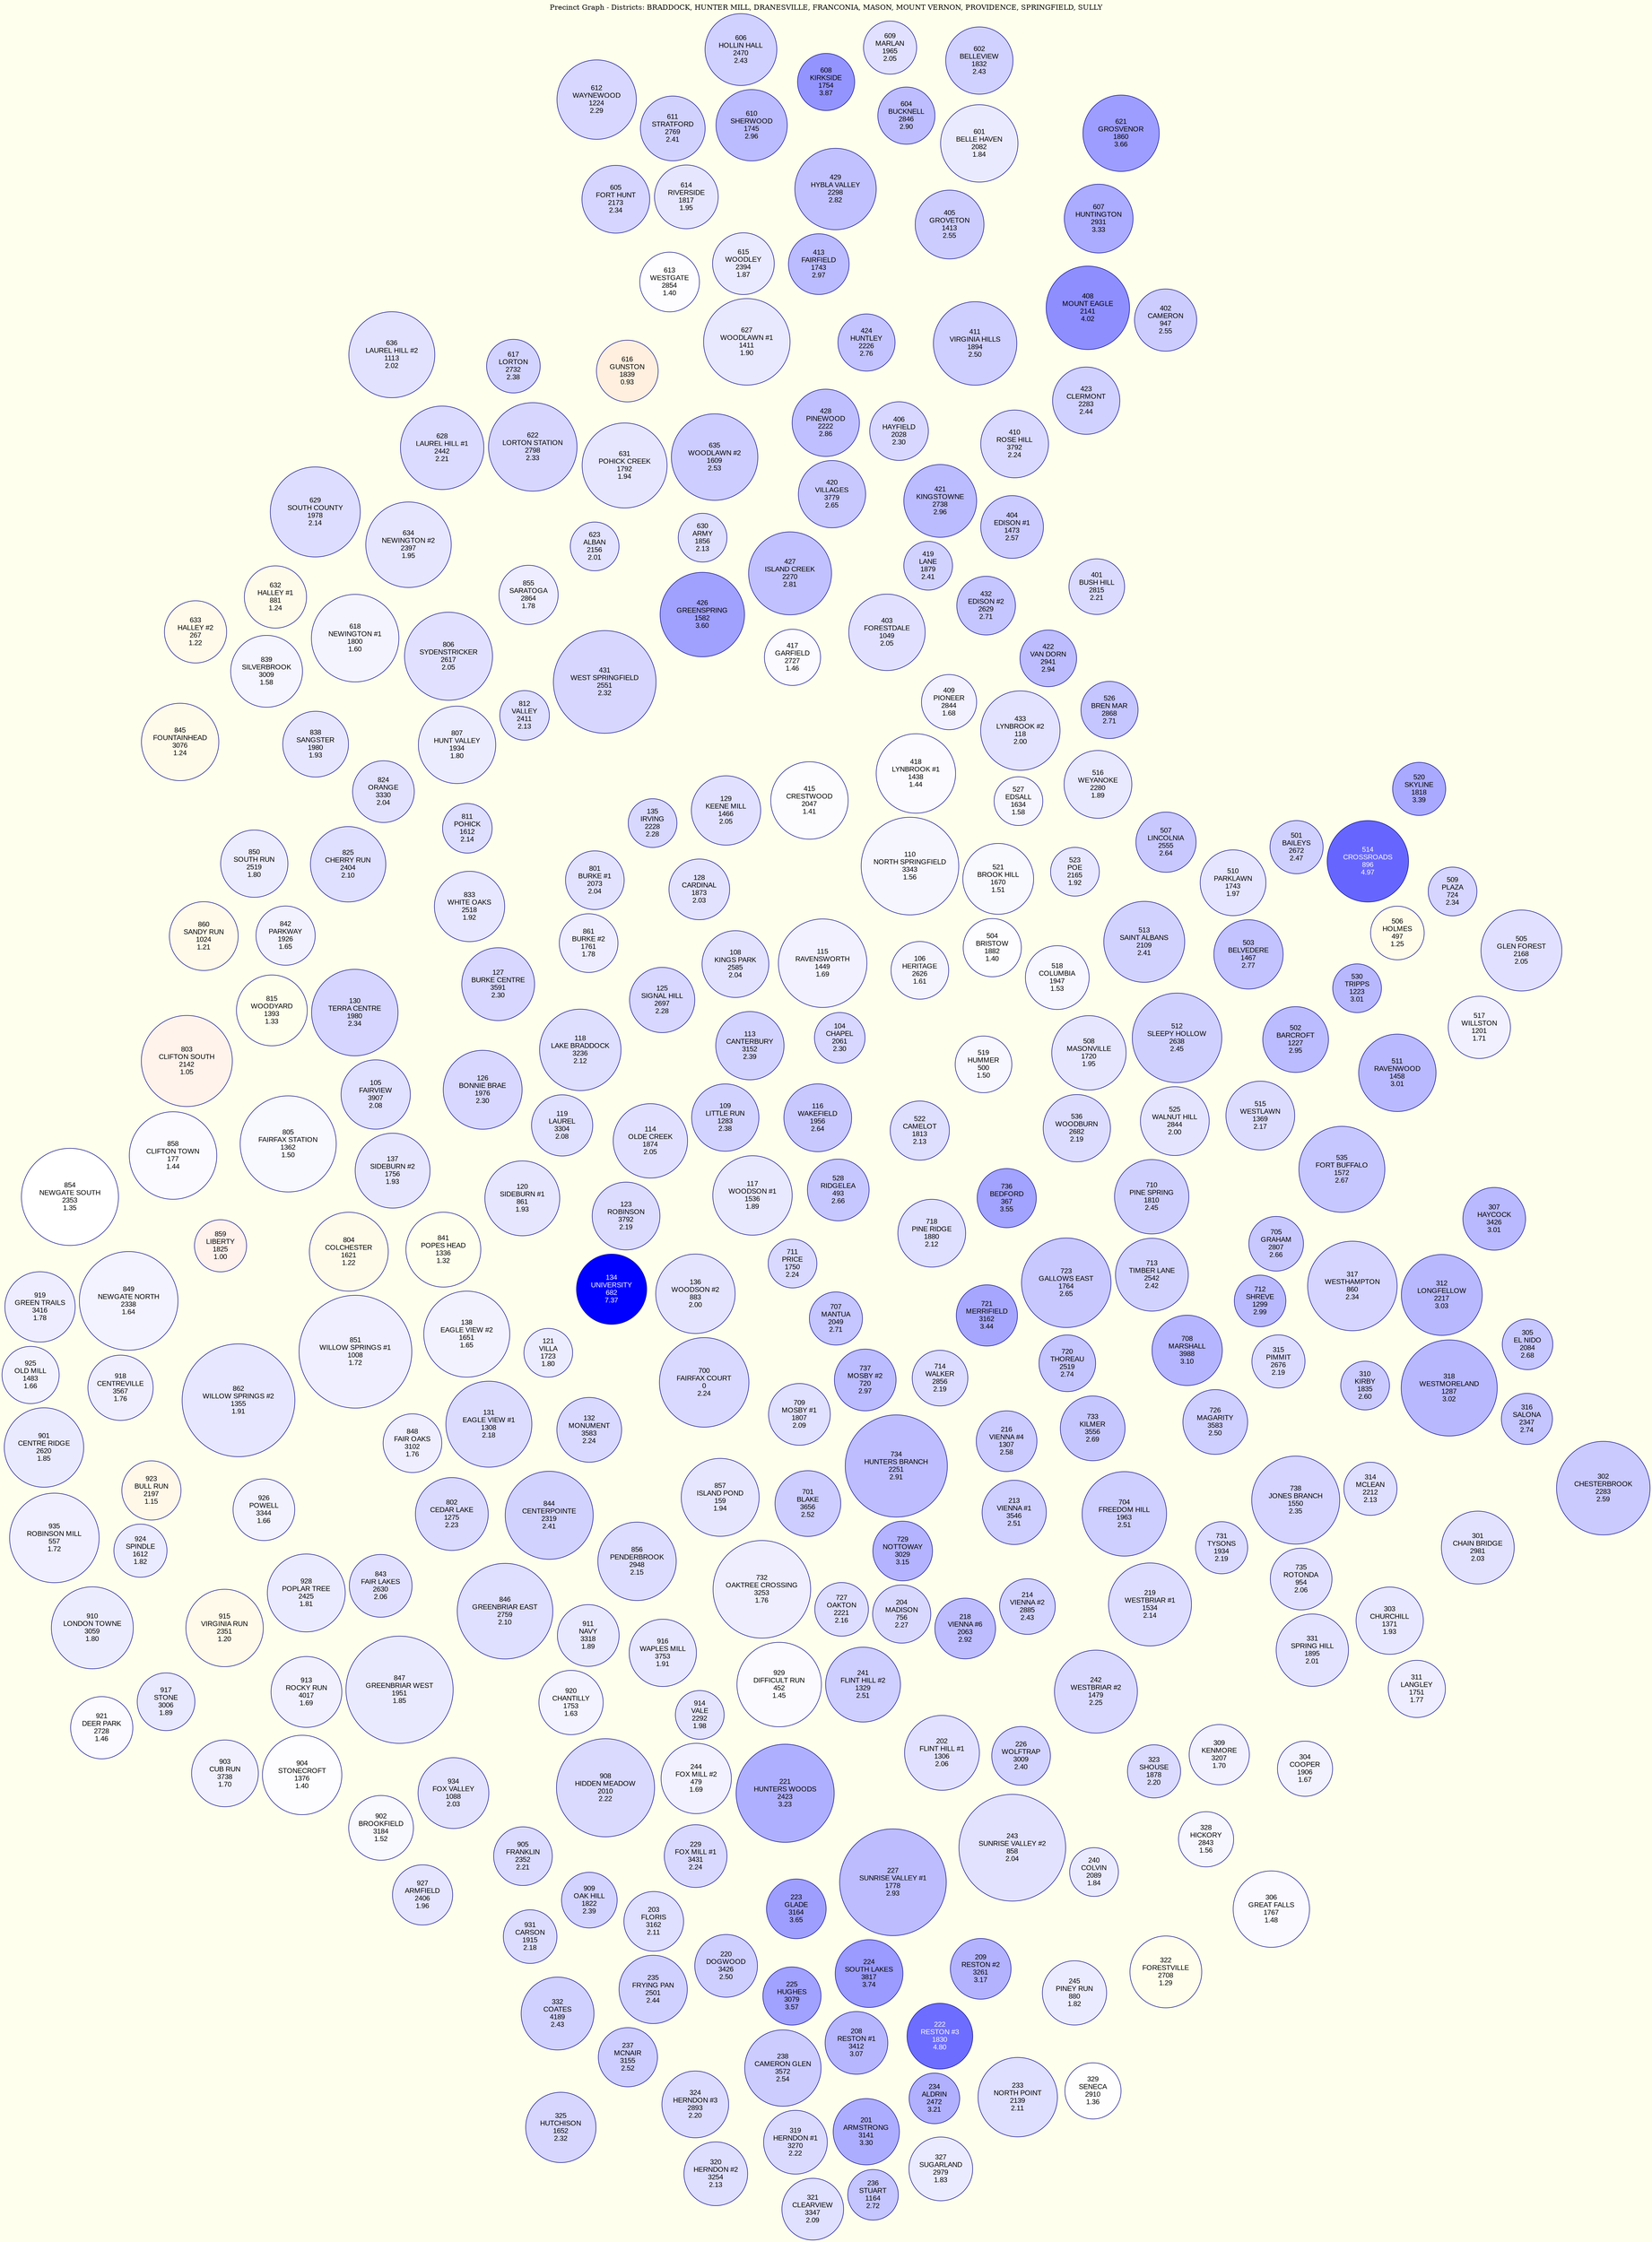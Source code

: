 strict graph G {
	graph [bb="0,0,3212.7,4497.2",
		beautify=true,
		bgcolor="#FFFFED",
		label="Precinct Graph - Districts: BRADDOCK, HUNTER MILL, DRANESVILLE, FRANCONIA, MASON, MOUNT VERNON, PROVIDENCE, SPRINGFIELD, SULLY",
		labelloc=t,
		layout=sfdp,
		lheight=0.21,
		lp="1606.4,4485.7",
		lwidth=15.18,
		model=subset,
		normalize=true,
		overlap=false,
		rotatation=180,
		rotation=90,
		smoothing=triangle,
		splines=none
	];
	node [color=darkblue,
		fontname=Arial,
		label="\N",
		shape=circle,
		style=filled
	];
	edge [color="#666666"];
	subgraph BRADDOCK {
		graph [color=blue,
			label="District BRADDOCK"
		];
		104	[fillcolor="#d7d7ff",
			fontcolor=black,
			height=1.3889,
			label="104\nCHAPEL\n2061\n2.30",
			pos="1724.4,1993",
			width=1.3889];
		106	[fillcolor="#f4f4ff",
			fontcolor=black,
			height=1.5833,
			label="106\nHERITAGE\n2626\n1.61",
			pos="1865.9,1884.7",
			width=1.5833];
		104 -- 106;
		108	[fillcolor="#e2e2ff",
			fontcolor=black,
			height=1.8333,
			label="108\nKINGS PARK\n2585\n2.04",
			pos="1530.8,1849",
			width=1.8333];
		104 -- 108;
		113	[fillcolor="#d3d3ff",
			fontcolor=black,
			height=1.875,
			label="113\nCANTERBURY\n3152\n2.39",
			pos="1556,1999.9",
			width=1.875];
		104 -- 113;
		115	[fillcolor="#f1f1ff",
			fontcolor=black,
			height=2.4306,
			label="115\nRAVENSWORTH\n1449\n1.69",
			pos="1701.6,1836.9",
			width=2.4306];
		104 -- 115;
		116	[fillcolor="#c8c8ff",
			fontcolor=black,
			height=1.8611,
			label="116\nWAKEFIELD\n1956\n2.64",
			pos="1654.9,2148.2",
			width=1.8611];
		104 -- 116;
		522	[fillcolor="#dedeff",
			fontcolor=black,
			height=1.625,
			label="522\nCAMELOT\n1813\n2.13",
			pos="1880.8,2206.7",
			width=1.625];
		104 -- 522;
		110	[fillcolor="#f6f6ff",
			fontcolor=black,
			height=2.6806,
			label="110\nNORTH SPRINGFIELD\n3343\n1.56",
			pos="1893.8,1647.1",
			width=2.6806];
		106 -- 110;
		504	[fillcolor="#fdfdff",
			fontcolor=black,
			height=1.5972,
			label="504\nBRISTOW\n1882\n1.40",
			pos="2052.3,1822.6",
			width=1.5972];
		106 -- 504;
		519	[fillcolor="#f7f7ff",
			fontcolor=black,
			height=1.5556,
			label="519\nHUMMER\n500\n1.50",
			pos="2056.9,2062.7",
			width=1.5556];
		106 -- 519;
		521	[fillcolor="#f8f8ff",
			fontcolor=black,
			height=1.9444,
			label="521\nBROOK HILL\n1670\n1.51",
			pos="2068.3,1687",
			width=1.9444];
		106 -- 521;
		108 -- 113;
		108 -- 115;
		125	[fillcolor="#d7d7ff",
			fontcolor=black,
			height=1.7917,
			label="125\nSIGNAL HILL\n2697\n2.28",
			pos="1380.4,1914.4",
			width=1.7917];
		108 -- 125;
		128	[fillcolor="#e2e2ff",
			fontcolor=black,
			height=1.6667,
			label="128\nCARDINAL\n1873\n2.03",
			pos="1446.2,1712.8",
			width=1.6667];
		108 -- 128;
		113 -- 116;
		113 -- 125;
		116 -- 522;
		117	[fillcolor="#e8e8ff",
			fontcolor=black,
			height=2.1806,
			label="117\nWOODSON #1\n1536\n1.89",
			pos="1475.5,2340.7",
			width=2.1806];
		116 -- 117;
		528	[fillcolor="#c7c7ff",
			fontcolor=black,
			height=1.6944,
			label="528\nRIDGELEA\n493\n2.66",
			pos="1666,2316.2",
			width=1.6944];
		116 -- 528;
		110 -- 115;
		110 -- 521;
		415	[fillcolor="#fcfcff",
			fontcolor=black,
			height=2.125,
			label="415\nCRESTWOOD\n2047\n1.41",
			pos="1676.2,1511.8",
			width=2.125];
		110 -- 415;
		418	[fillcolor="#fbfbff",
			fontcolor=black,
			height=2.1806,
			label="418\nLYNBROOK #1\n1438\n1.44",
			pos="1926,1462.4",
			width=2.1806];
		110 -- 418;
		527	[fillcolor="#f5f5ff",
			fontcolor=black,
			height=1.3356,
			label="527\nEDSALL\n1634\n1.58",
			pos="2090.7,1561",
			width=1.3356];
		110 -- 527;
		861	[fillcolor="#ededff",
			fontcolor=black,
			height=1.6111,
			label="861\nBURKE #2\n1761\n1.78",
			pos="1234,1832.7",
			width=1.6111];
		125 -- 861;
		128 -- 415;
		128 -- 861;
		129	[fillcolor="#e1e1ff",
			fontcolor=black,
			height=1.9028,
			label="129\nKEENE MILL\n1466\n2.05",
			pos="1483.5,1564.1",
			width=1.9028];
		128 -- 129;
		135	[fillcolor="#d8d8ff",
			fontcolor=black,
			height=1.3356,
			label="135\nIRVING\n2228\n2.28",
			pos="1355.1,1582.5",
			width=1.3356];
		128 -- 135;
		801	[fillcolor="#e2e2ff",
			fontcolor=black,
			height=1.6111,
			label="801\nBURKE #1\n2073\n2.04",
			pos="1243.8,1708.2",
			width=1.6111];
		128 -- 801;
		117 -- 528;
		123	[fillcolor="#dcdcff",
			fontcolor=black,
			height=1.8611,
			label="123\nROBINSON\n3792\n2.19",
			pos="1238.7,2352.2",
			width=1.8611];
		117 -- 123;
		700	[fillcolor="#d9d9ff",
			fontcolor=black,
			height=2.4583,
			label="700\nFAIRFAX COURT\n0\n2.24",
			pos="1401.1,2696.7",
			width=2.4583];
		117 -- 700;
		136	[fillcolor="#e4e4ff",
			fontcolor=black,
			height=2.1806,
			label="136\nWOODSON #2\n883\n2.00",
			pos="1377.7,2516.1",
			width=2.1806];
		117 -- 136;
		711	[fillcolor="#d9d9ff",
			fontcolor=black,
			height=1.3356,
			label="711\nPRICE\n1750\n2.24",
			pos="1556.6,2475.3",
			width=1.3356];
		117 -- 711;
		129 -- 415;
		129 -- 135;
		431	[fillcolor="#d6d6ff",
			fontcolor=black,
			height=2.8194,
			label="431\nWEST SPRINGFIELD\n2551\n2.32",
			pos="1346.1,1355.5",
			width=2.8194];
		129 -- 431;
		135 -- 431;
		812	[fillcolor="#dedeff",
			fontcolor=black,
			height=1.3611,
			label="812\nVALLEY\n2411\n2.13",
			pos="1187.4,1399.1",
			width=1.3611];
		135 -- 812;
		123 -- 136;
		134	[fillcolor="#0000ff",
			fontcolor=white,
			height=1.9306,
			label="134\nUNIVERSITY\n682\n7.37",
			pos="1221.5,2517.4",
			width=1.9306];
		123 -- 134;
		136 -- 700;
		105	[fillcolor="#e0e0ff",
			fontcolor=black,
			height=1.9028,
			label="105\nFAIRVIEW\n3907\n2.08",
			pos="822.03,2118.4",
			width=1.9028];
		126	[fillcolor="#d7d7ff",
			fontcolor=black,
			height=2.1667,
			label="126\nBONNIE BRAE\n1976\n2.30",
			pos="1024.6,2093.1",
			width=2.1667];
		105 -- 126;
		127	[fillcolor="#d7d7ff",
			fontcolor=black,
			height=2,
			label="127\nBURKE CENTRE\n3591\n2.30",
			pos="1027.9,1934.9",
			width=2];
		105 -- 127;
		130	[fillcolor="#d5d5ff",
			fontcolor=black,
			height=2.375,
			label="130\nTERRA CENTRE\n1980\n2.34",
			pos="784.9,1956.3",
			width=2.375];
		105 -- 130;
		137	[fillcolor="#e6e6ff",
			fontcolor=black,
			height=2.0556,
			label="137\nSIDEBURN #2\n1756\n1.93",
			pos="853.1,2269",
			width=2.0556];
		105 -- 137;
		805	[fillcolor="#f8f8ff",
			fontcolor=black,
			height=2.6389,
			label="805\nFAIRFAX STATION\n1362\n1.50",
			pos="650.41,2247.8",
			width=2.6389];
		105 -- 805;
		815	[fillcolor="#ff100100",
			fontcolor=black,
			height=1.9444,
			label="815\nWOODYARD\n1393\n1.33",
			pos="611.42,1971",
			width=1.9444];
		105 -- 815;
		126 -- 137;
		127 -- 861;
		127 -- 130;
		833	[fillcolor="#e7e7ff",
			fontcolor=black,
			height=1.9306,
			label="833\nWHITE OAKS\n2518\n1.92",
			pos="993.03,1784.9",
			width=1.9306];
		127 -- 833;
		130 -- 815;
		842	[fillcolor="#f2f2ff",
			fontcolor=black,
			height=1.625,
			label="842\nPARKWAY\n1926\n1.65",
			pos="670.18,1804.2",
			width=1.625];
		130 -- 842;
		841	[fillcolor="#ff100100",
			fontcolor=black,
			height=2.0556,
			label="841\nPOPES HEAD\n1336\n1.32",
			pos="914.75,2425.1",
			width=2.0556];
		137 -- 841;
		109	[fillcolor="#d3d3ff",
			fontcolor=black,
			height=1.8472,
			label="109\nLITTLE RUN\n1283\n2.38",
			pos="1461.5,2142.1",
			width=1.8472];
		109 -- 113;
		109 -- 116;
		109 -- 117;
		114	[fillcolor="#e1e1ff",
			fontcolor=black,
			height=2.0417,
			label="114\nOLDE CREEK\n1874\n2.05",
			pos="1313.4,2201.1",
			width=2.0417];
		109 -- 114;
		118	[fillcolor="#dedeff",
			fontcolor=black,
			height=2.2361,
			label="118\nLAKE BRADDOCK\n3236\n2.12",
			pos="1194.1,2025.4",
			width=2.2361];
		109 -- 118;
		114 -- 117;
		114 -- 123;
		114 -- 118;
		118 -- 125;
		118 -- 861;
		118 -- 123;
		118 -- 126;
		118 -- 127;
		119	[fillcolor="#e0e0ff",
			fontcolor=black,
			height=1.6806,
			label="119\nLAUREL\n3304\n2.08",
			pos="1171.3,2174.5",
			width=1.6806];
		118 -- 119;
		119 -- 123;
		119 -- 126;
		120	[fillcolor="#e6e6ff",
			fontcolor=black,
			height=2.0556,
			label="120\nSIDEBURN #1\n861\n1.93",
			pos="1072.4,2347.9",
			width=2.0556];
		119 -- 120;
		134 -- 700;
		134 -- 136;
		120 -- 123;
		120 -- 126;
		120 -- 137;
		120 -- 841;
		120 -- 134;
		121	[fillcolor="#ececff",
			fontcolor=black,
			height=1.3356,
			label="121\nVILLA\n1723\n1.80",
			pos="1095.9,2615.2",
			width=1.3356];
		121 -- 700;
		121 -- 134;
		132	[fillcolor="#d9d9ff",
			fontcolor=black,
			height=1.7778,
			label="132\nMONUMENT\n3583\n2.24",
			pos="1169.2,2787.4",
			width=1.7778];
		121 -- 132;
		138	[fillcolor="#f2f2ff",
			fontcolor=black,
			height=2.3611,
			label="138\nEAGLE VIEW #2\n1651\n1.65",
			pos="930.28,2592.2",
			width=2.3611];
		121 -- 138;
		132 -- 700;
		132 -- 138;
		848	[fillcolor="#eeeeff",
			fontcolor=black,
			height=1.6111,
			label="848\nFAIR OAKS\n3102\n1.76",
			pos="810.36,2816.2",
			width=1.6111];
		132 -- 848;
		844	[fillcolor="#d2d2ff",
			fontcolor=black,
			height=2.4167,
			label="844\nCENTERPOINTE\n2319\n2.41",
			pos="1084.2,2950.4",
			width=2.4167];
		132 -- 844;
		856	[fillcolor="#ddddff",
			fontcolor=black,
			height=2.1528,
			label="856\nPENDERBROOK\n2948\n2.15",
			pos="1256.9,2978.5",
			width=2.1528];
		132 -- 856;
		138 -- 848;
		804	[fillcolor="#ff104104",
			fontcolor=black,
			height=2.1667,
			label="804\nCOLCHESTER\n1621\n1.22",
			pos="680.39,2430.3",
			width=2.1667];
		138 -- 804;
		851	[fillcolor="#efefff",
			fontcolor=black,
			height=3.0972,
			label="851\nWILLOW SPRINGS #1\n1008\n1.72",
			pos="692.55,2628",
			width=3.0972];
		138 -- 851;
		131	[fillcolor="#dcdcff",
			fontcolor=black,
			height=2.3611,
			label="131\nEAGLE VIEW #1\n1308\n2.18",
			pos="982.4,2770.3",
			width=2.3611];
		131 -- 132;
		131 -- 138;
		131 -- 848;
	}
	subgraph HUNTERMILL {
		graph [color=blue,
			label="District HUNTER MILL"
		];
		201	[fillcolor="#adadff",
			fontcolor=black,
			height=1.8194,
			label="201\nARMSTRONG\n3141\n3.30",
			pos="1697.2,4227.3",
			width=1.8194];
		233	[fillcolor="#dfdfff",
			fontcolor=black,
			height=2.1806,
			label="233\nNORTH POINT\n2139\n2.11",
			pos="2021.9,4166.2",
			width=2.1806];
		201 -- 233;
		234	[fillcolor="#b0b0ff",
			fontcolor=black,
			height=1.3889,
			label="234\nALDRIN\n2472\n3.21",
			pos="1835.2,4154.4",
			width=1.3889];
		201 -- 234;
		236	[fillcolor="#c5c5ff",
			fontcolor=black,
			height=1.3889,
			label="236\nSTUART\n1164\n2.72",
			pos="1712.5,4424.2",
			width=1.3889];
		201 -- 236;
		238	[fillcolor="#ccccff",
			fontcolor=black,
			height=2.0972,
			label="238\nCAMERON GLEN\n3572\n2.54",
			pos="1544.4,4098.8",
			width=2.0972];
		201 -- 238;
		327	[fillcolor="#ebebff",
			fontcolor=black,
			height=1.75,
			label="327\nSUGARLAND\n2979\n1.83",
			pos="1842.5,4283",
			width=1.75];
		201 -- 327;
		233 -- 234;
		233 -- 327;
		245	[fillcolor="#ebebff",
			fontcolor=black,
			height=1.7639,
			label="245\nPINEY RUN\n880\n1.82",
			pos="2122.4,3928.8",
			width=1.7639];
		233 -- 245;
		329	[fillcolor="#fffefe",
			fontcolor=black,
			height=1.5417,
			label="329\nSENECA\n2910\n1.36",
			pos="2165,4163.6",
			width=1.5417];
		233 -- 329;
		208	[fillcolor="#b6b6ff",
			fontcolor=black,
			height=1.7222,
			label="208\nRESTON #1\n3412\n3.07",
			pos="1724.6,4027.3",
			width=1.7222];
		234 -- 208;
		236 -- 327;
		319	[fillcolor="#dadaff",
			fontcolor=black,
			height=1.75,
			label="319\nHERNDON #1\n3270\n2.22",
			pos="1546.9,4246.4",
			width=1.75];
		236 -- 319;
		324	[fillcolor="#dbdbff",
			fontcolor=black,
			height=1.8333,
			label="324\nHERNDON #3\n2893\n2.20",
			pos="1368,4123",
			width=1.8333];
		238 -- 324;
		245 -- 329;
		240	[fillcolor="#eaeaff",
			fontcolor=black,
			height=1.3356,
			label="240\nCOLVIN\n2089\n1.84",
			pos="2176.7,3711.3",
			width=1.3356];
		245 -- 240;
		322	[fillcolor="#ff101101",
			fontcolor=black,
			height=1.9722,
			label="322\nFORESTVILLE\n2708\n1.29",
			pos="2279.2,3855.9",
			width=1.9722];
		245 -- 322;
		208 -- 238;
		209	[fillcolor="#b2b2ff",
			fontcolor=black,
			height=1.6667,
			label="209\nRESTON #2\n3261\n3.17",
			pos="1950.9,3881.2",
			width=1.6667];
		208 -- 209;
		222	[fillcolor="#6d6dff",
			fontcolor=white,
			height=1.8056,
			label="222\nRESTON #3\n1830\n4.80",
			pos="1870.6,4014.4",
			width=1.8056];
		208 -- 222;
		224	[fillcolor="#9a9aff",
			fontcolor=black,
			height=1.8611,
			label="224\nSOUTH LAKES\n3817\n3.74",
			pos="1730.5,3890.1",
			width=1.8611];
		208 -- 224;
		243	[fillcolor="#e2e2ff",
			fontcolor=black,
			height=2.9306,
			label="243\nSUNRISE VALLEY #2\n858\n2.04",
			pos="2015.1,3646.4",
			width=2.9306];
		240 -- 243;
		309	[fillcolor="#f0f0ff",
			fontcolor=black,
			height=1.6528,
			label="309\nKENMORE\n3207\n1.70",
			pos="2422.9,3447.3",
			width=1.6528];
		240 -- 309;
		323	[fillcolor="#dbdbff",
			fontcolor=black,
			height=1.4583,
			label="323\nSHOUSE\n1878\n2.20",
			pos="2301,3467.7",
			width=1.4583];
		240 -- 323;
		328	[fillcolor="#f6f6ff",
			fontcolor=black,
			height=1.5139,
			label="328\nHICKORY\n2843\n1.56",
			pos="2378.8,3582.7",
			width=1.5139];
		240 -- 328;
		209 -- 233;
		209 -- 245;
		209 -- 240;
		209 -- 222;
		209 -- 224;
		227	[fillcolor="#bcbcff",
			fontcolor=black,
			height=2.9306,
			label="227\nSUNRISE VALLEY #1\n1778\n2.93",
			pos="1773.3,3709.5",
			width=2.9306];
		209 -- 227;
		222 -- 234;
		224 -- 227;
		220	[fillcolor="#ceceff",
			fontcolor=black,
			height=1.7222,
			label="220\nDOGWOOD\n3426\n2.50",
			pos="1457.1,3912.5",
			width=1.7222];
		224 -- 220;
		225	[fillcolor="#a1a1ff",
			fontcolor=black,
			height=1.5972,
			label="225\nHUGHES\n3079\n3.57",
			pos="1588.3,3956.6",
			width=1.5972];
		224 -- 225;
		202	[fillcolor="#e1e1ff",
			fontcolor=black,
			height=2.0556,
			label="202\nFLINT HILL #1\n1306\n2.06",
			pos="1827.6,3463.8",
			width=2.0556];
		218	[fillcolor="#bcbcff",
			fontcolor=black,
			height=1.6667,
			label="218\nVIENNA #6\n2063\n2.92",
			pos="1930.6,3234.6",
			width=1.6667];
		202 -- 218;
		221	[fillcolor="#afafff",
			fontcolor=black,
			height=2.6944,
			label="221\nHUNTERS WOODS\n2423\n3.23",
			pos="1562.7,3532.4",
			width=2.6944];
		202 -- 221;
		226	[fillcolor="#d3d3ff",
			fontcolor=black,
			height=1.6111,
			label="226\nWOLFTRAP\n3009\n2.40",
			pos="2009.5,3465.5",
			width=1.6111];
		202 -- 226;
		241	[fillcolor="#ceceff",
			fontcolor=black,
			height=2.0556,
			label="241\nFLINT HILL #2\n1329\n2.51",
			pos="1724.5,3307.8",
			width=2.0556];
		202 -- 241;
		202 -- 243;
		218 -- 241;
		229	[fillcolor="#d9d9ff",
			fontcolor=black,
			height=1.7222,
			label="229\nFOX MILL #1\n3431\n2.24",
			pos="1395.1,3689.5",
			width=1.7222];
		221 -- 229;
		221 -- 227;
		223	[fillcolor="#9e9eff",
			fontcolor=black,
			height=1.6389,
			label="223\nGLADE\n3164\n3.65",
			pos="1596.2,3772.2",
			width=1.6389];
		221 -- 223;
		244	[fillcolor="#f1f1ff",
			fontcolor=black,
			height=1.9306,
			label="244\nFOX MILL #2\n479\n1.69",
			pos="1381.9,3486.5",
			width=1.9306];
		221 -- 244;
		914	[fillcolor="#e4e4ff",
			fontcolor=black,
			height=1.3356,
			label="914\nVALE\n2292\n1.98",
			pos="1366.6,3345.5",
			width=1.3356];
		221 -- 914;
		929	[fillcolor="#fbfbff",
			fontcolor=black,
			height=2.3194,
			label="929\nDIFFICULT RUN\n452\n1.45",
			pos="1538.2,3317.6",
			width=2.3194];
		221 -- 929;
		226 -- 240;
		226 -- 243;
		242	[fillcolor="#d9d9ff",
			fontcolor=black,
			height=2.2778,
			label="242\nWESTBRIAR #2\n1479\n2.25",
			pos="2157.6,3340.5",
			width=2.2778];
		226 -- 242;
		241 -- 929;
		727	[fillcolor="#ddddff",
			fontcolor=black,
			height=1.4722,
			label="727\nOAKTON\n2221\n2.16",
			pos="1665.2,3143.2",
			width=1.4722];
		241 -- 727;
		229 -- 244;
		229 -- 220;
		908	[fillcolor="#dadaff",
			fontcolor=black,
			height=2.6944,
			label="908\nHIDDEN MEADOW\n2010\n2.22",
			pos="1203.4,3523.9",
			width=2.6944];
		229 -- 908;
		227 -- 243;
		223 -- 224;
		223 -- 227;
		223 -- 225;
		244 -- 914;
		242 -- 323;
		220 -- 238;
		220 -- 208;
		220 -- 324;
		220 -- 221;
		220 -- 223;
		220 -- 225;
		203	[fillcolor="#dfdfff",
			fontcolor=black,
			height=1.6389,
			label="203\nFLORIS\n3162\n2.11",
			pos="1266,3797.7",
			width=1.6389];
		220 -- 203;
		235	[fillcolor="#d1d1ff",
			fontcolor=black,
			height=1.875,
			label="235\nFRYING PAN\n2501\n2.44",
			pos="1314.4,3932.3",
			width=1.875];
		220 -- 235;
		237	[fillcolor="#cdcdff",
			fontcolor=black,
			height=1.625,
			label="237\nMCNAIR\n3155\n2.52",
			pos="1235.2,4066.3",
			width=1.625];
		220 -- 237;
		203 -- 229;
		203 -- 235;
		332	[fillcolor="#d1d1ff",
			fontcolor=black,
			height=2,
			label="332\nCOATES\n4189\n2.43",
			pos="1096.3,3957.5",
			width=2];
		203 -- 332;
		909	[fillcolor="#d3d3ff",
			fontcolor=black,
			height=1.5278,
			label="909\nOAK HILL\n1822\n2.39",
			pos="1144,3702.9",
			width=1.5278];
		203 -- 909;
		931	[fillcolor="#dcdcff",
			fontcolor=black,
			height=1.4722,
			label="931\nCARSON\n1915\n2.18",
			pos="1008.6,3768.1",
			width=1.4722];
		203 -- 931;
		235 -- 324;
		235 -- 332;
		235 -- 237;
		237 -- 324;
		237 -- 332;
		204	[fillcolor="#d8d8ff",
			fontcolor=black,
			height=1.5972,
			label="204\nMADISON\n756\n2.27",
			pos="1785.5,3168.3",
			width=1.5972];
		204 -- 218;
		204 -- 241;
		204 -- 727;
		729	[fillcolor="#b3b3ff",
			fontcolor=black,
			height=1.6389,
			label="729\nNOTTOWAY\n3029\n3.15",
			pos="1794.2,3043.6",
			width=1.6389];
		204 -- 729;
		213	[fillcolor="#ceceff",
			fontcolor=black,
			height=1.7639,
			label="213\nVIENNA #1\n3546\n2.51",
			pos="2058.1,2938.1",
			width=1.7639];
		213 -- 218;
		214	[fillcolor="#d1d1ff",
			fontcolor=black,
			height=1.5278,
			label="214\nVIENNA #2\n2885\n2.43",
			pos="2053.7,3192",
			width=1.5278];
		213 -- 214;
		216	[fillcolor="#cbcbff",
			fontcolor=black,
			height=1.6667,
			label="216\nVIENNA #4\n1307\n2.58",
			pos="2025.2,2804.2",
			width=1.6667];
		213 -- 216;
		704	[fillcolor="#ceceff",
			fontcolor=black,
			height=2.3194,
			label="704\nFREEDOM HILL\n1963\n2.51",
			pos="2231.2,2980.3",
			width=2.3194];
		213 -- 704;
		720	[fillcolor="#c4c4ff",
			fontcolor=black,
			height=1.5556,
			label="720\nTHOREAU\n2519\n2.74",
			pos="2147.2,2654",
			width=1.5556];
		213 -- 720;
		733	[fillcolor="#c6c6ff",
			fontcolor=black,
			height=1.7778,
			label="733\nKILMER\n3556\n2.69",
			pos="2191,2782.1",
			width=1.7778];
		213 -- 733;
		214 -- 202;
		214 -- 218;
		214 -- 226;
		214 -- 242;
		219	[fillcolor="#ddddff",
			fontcolor=black,
			height=2.2778,
			label="219\nWESTBRIAR #1\n1534\n2.14",
			pos="2251.2,3168.3",
			width=2.2778];
		214 -- 219;
		216 -- 720;
		714	[fillcolor="#dbdbff",
			fontcolor=black,
			height=1.5278,
			label="714\nWALKER\n2856\n2.19",
			pos="1902.1,2701.7",
			width=1.5278];
		216 -- 714;
		219 -- 242;
		219 -- 704;
		731	[fillcolor="#dbdbff",
			fontcolor=black,
			height=1.4306,
			label="731\nTYSONS\n1934\n2.19",
			pos="2392.8,3095.4",
			width=1.4306];
		219 -- 731;
	}
	subgraph DRANESVILLE {
		graph [color=blue,
			label="District DRANESVILLE"
		];
		201;
		327;
		201 -- 327;
		233;
		233 -- 327;
		329;
		233 -- 329;
		236;
		236 -- 327;
		319;
		236 -- 319;
		238;
		324;
		238 -- 324;
		327 -- 329;
		245;
		245 -- 329;
		322;
		245 -- 322;
		319 -- 327;
		319 -- 324;
		320	[fillcolor="#dedeff",
			fontcolor=black,
			height=1.75,
			label="320\nHERNDON #2\n3254\n2.13",
			pos="1412.8,4260.1",
			width=1.75];
		319 -- 320;
		321	[fillcolor="#e0e0ff",
			fontcolor=black,
			height=1.6944,
			label="321\nCLEARVIEW\n3347\n2.09",
			pos="1589.4,4378.4",
			width=1.6944];
		319 -- 321;
		332;
		324 -- 332;
		325	[fillcolor="#d6d6ff",
			fontcolor=black,
			height=1.9306,
			label="325\nHUTCHISON\n1652\n2.32",
			pos="1123.8,4205.7",
			width=1.9306];
		324 -- 325;
		240;
		309;
		240 -- 309;
		323;
		240 -- 323;
		328;
		240 -- 328;
		322 -- 329;
		322 -- 328;
		242;
		242 -- 323;
		220;
		220 -- 324;
		309 -- 323;
		309 -- 328;
		731;
		309 -- 731;
		331	[fillcolor="#e3e3ff",
			fontcolor=black,
			height=1.9861,
			label="331\nSPRING HILL\n1895\n2.01",
			pos="2557.6,3295.8",
			width=1.9861];
		309 -- 331;
		219;
		323 -- 219;
		203;
		203 -- 332;
		235;
		235 -- 332;
		927	[fillcolor="#e5e5ff",
			fontcolor=black,
			height=1.6528,
			label="927\nARMFIELD\n2406\n1.96",
			pos="813.18,3683.2",
			width=1.6528];
		332 -- 927;
		237;
		237 -- 324;
		237 -- 332;
		320 -- 324;
		320 -- 321;
		320 -- 325;
		321 -- 327;
		325 -- 332;
		738	[fillcolor="#d5d5ff",
			fontcolor=black,
			height=2.4167,
			label="738\nJONES BRANCH\n1550\n2.35",
			pos="2539.3,2998.7",
			width=2.4167];
		331 -- 738;
		301	[fillcolor="#e2e2ff",
			fontcolor=black,
			height=2,
			label="301\nCHAIN BRIDGE\n2981\n2.03",
			pos="2887.4,3149",
			width=2];
		302	[fillcolor="#cacaff",
			fontcolor=black,
			height=2.5694,
			label="302\nCHESTERBROOK\n2283\n2.59",
			pos="3120.2,3068.8",
			width=2.5694];
		301 -- 302;
		303	[fillcolor="#e7e7ff",
			fontcolor=black,
			height=1.8472,
			label="303\nCHURCHILL\n1371\n1.93",
			pos="2707.6,3283.5",
			width=1.8472];
		301 -- 303;
		311	[fillcolor="#ededff",
			fontcolor=black,
			height=1.5694,
			label="311\nLANGLEY\n1751\n1.77",
			pos="2748.4,3419.4",
			width=1.5694];
		301 -- 311;
		314	[fillcolor="#dedeff",
			fontcolor=black,
			height=1.4583,
			label="314\nMCLEAN\n2212\n2.13",
			pos="2686.9,3001.5",
			width=1.4583];
		301 -- 314;
		316	[fillcolor="#c4c4ff",
			fontcolor=black,
			height=1.4028,
			label="316\nSALONA\n2347\n2.74",
			pos="2983,2917.6",
			width=1.4028];
		301 -- 316;
		302 -- 316;
		305	[fillcolor="#c7c7ff",
			fontcolor=black,
			height=1.3889,
			label="305\nEL NIDO\n2084\n2.68",
			pos="2983.3,2744",
			width=1.3889];
		302 -- 305;
		303 -- 311;
		303 -- 314;
		304	[fillcolor="#f2f2ff",
			fontcolor=black,
			height=1.5139,
			label="304\nCOOPER\n1906\n1.67",
			pos="2545.1,3498.6",
			width=1.5139];
		303 -- 304;
		314 -- 331;
		318	[fillcolor="#b8b8ff",
			fontcolor=black,
			height=2.6389,
			label="318\nWESTMORELAND\n1287\n3.02",
			pos="2829.3,2819.8",
			width=2.6389];
		314 -- 318;
		726	[fillcolor="#ceceff",
			fontcolor=black,
			height=1.7778,
			label="726\nMAGARITY\n3583\n2.50",
			pos="2422.1,2839.6",
			width=1.7778];
		314 -- 726;
		316 -- 318;
		305 -- 316;
		305 -- 318;
		307	[fillcolor="#b9b9ff",
			fontcolor=black,
			height=1.7222,
			label="307\nHAYCOCK\n3426\n3.01",
			pos="2900,2485.4",
			width=1.7222];
		305 -- 307;
		312	[fillcolor="#b8b8ff",
			fontcolor=black,
			height=2.2222,
			label="312\nLONGFELLOW\n2217\n3.03",
			pos="2818,2636.7",
			width=2.2222];
		305 -- 312;
		304 -- 309;
		304 -- 328;
		304 -- 331;
		304 -- 311;
		306	[fillcolor="#f9f9ff",
			fontcolor=black,
			height=2.0972,
			label="306\nGREAT FALLS\n1767\n1.48",
			pos="2433.7,3723.1",
			width=2.0972];
		304 -- 306;
		307 -- 312;
		317	[fillcolor="#d5d5ff",
			fontcolor=black,
			height=2.4583,
			label="317\nWESTHAMPTON\n860\n2.34",
			pos="2641.4,2565.8",
			width=2.4583];
		307 -- 317;
		312 -- 318;
		312 -- 317;
		306 -- 322;
		306 -- 328;
		708	[fillcolor="#b5b5ff",
			fontcolor=black,
			height=1.9306,
			label="708\nMARSHALL\n3988\n3.10",
			pos="2355.6,2678.2",
			width=1.9306];
		317 -- 708;
		310	[fillcolor="#cacaff",
			fontcolor=black,
			height=1.3356,
			label="310\nKIRBY\n1835\n2.60",
			pos="2678.1,2754.9",
			width=1.3356];
		310 -- 314;
		310 -- 318;
		310 -- 312;
		315	[fillcolor="#dbdbff",
			fontcolor=black,
			height=1.4583,
			label="315\nPIMMIT\n2676\n2.19",
			pos="2502.4,2715",
			width=1.4583];
		310 -- 315;
		315 -- 726;
		315 -- 317;
		315 -- 708;
	}
	subgraph FRANCONIA {
		graph [color=blue,
			label="District FRANCONIA"
		];
		110;
		415;
		110 -- 415;
		128;
		128 -- 415;
		418;
		415 -- 418;
		417	[fillcolor="#fafaff",
			fontcolor=black,
			height=1.5417,
			label="417\nGARFIELD\n2727\n1.46",
			pos="1686.2,1284.9",
			width=1.5417];
		415 -- 417;
		433	[fillcolor="#e3e3ff",
			fontcolor=black,
			height=2.1806,
			label="433\nLYNBROOK #2\n118\n2.00",
			pos="2130.1,1426.3",
			width=2.1806];
		418 -- 433;
		527;
		129;
		129 -- 415;
		431;
		129 -- 431;
		135;
		135 -- 431;
		812;
		431 -- 812;
		623	[fillcolor="#e3e3ff",
			fontcolor=black,
			height=1.3356,
			label="623\nALBAN\n2156\n2.01",
			pos="1296.4,1088.7",
			width=1.3356];
		431 -- 623;
		855	[fillcolor="#ededff",
			fontcolor=black,
			height=1.625,
			label="855\nSARATOGA\n2864\n1.78",
			pos="1181.8,1169.6",
			width=1.625];
		431 -- 855;
		417 -- 418;
		417 -- 431;
		417 -- 623;
		426	[fillcolor="#a0a0ff",
			fontcolor=black,
			height=2.3194,
			label="426\nGREENSPRING\n1582\n3.60",
			pos="1539.1,1172.9",
			width=2.3194];
		417 -- 426;
		427	[fillcolor="#c1c1ff",
			fontcolor=black,
			height=2.2778,
			label="427\nISLAND CREEK\n2270\n2.81",
			pos="1712.7,1103.4",
			width=2.2778];
		417 -- 427;
		630	[fillcolor="#dedeff",
			fontcolor=black,
			height=1.3356,
			label="630\nARMY\n1856\n2.13",
			pos="1541.9,1033.2",
			width=1.3356];
		417 -- 630;
		433 -- 527;
		426 -- 431;
		427 -- 630;
		401	[fillcolor="#dadaff",
			fontcolor=black,
			height=1.5278,
			label="401\nBUSH HILL\n2815\n2.21",
			pos="2229.1,1060.7",
			width=1.5278];
		410	[fillcolor="#d9d9ff",
			fontcolor=black,
			height=1.8611,
			label="410\nROSE HILL\n3792\n2.24",
			pos="2036.2,773.87",
			width=1.8611];
		401 -- 410;
		422	[fillcolor="#bcbcff",
			fontcolor=black,
			height=1.5556,
			label="422\nVAN DORN\n2941\n2.94",
			pos="2165.1,1246.3",
			width=1.5556];
		401 -- 422;
		423	[fillcolor="#d1d1ff",
			fontcolor=black,
			height=1.8472,
			label="423\nCLERMONT\n2283\n2.44",
			pos="2180.6,657.54",
			width=1.8472];
		401 -- 423;
		526	[fillcolor="#c5c5ff",
			fontcolor=black,
			height=1.5694,
			label="526\nBREN MAR\n2868\n2.71",
			pos="2275.9,1366.8",
			width=1.5694];
		401 -- 526;
		410 -- 423;
		420	[fillcolor="#c8c8ff",
			fontcolor=black,
			height=1.8472,
			label="420\nVILLAGES\n3779\n2.65",
			pos="1740,925.98",
			width=1.8472];
		410 -- 420;
		411	[fillcolor="#ceceff",
			fontcolor=black,
			height=2.2917,
			label="411\nVIRGINIA HILLS\n1894\n2.50",
			pos="1946.2,616.37",
			width=2.2917];
		410 -- 411;
		432	[fillcolor="#c5c5ff",
			fontcolor=black,
			height=1.6111,
			label="432\nEDISON #2\n2629\n2.71",
			pos="2043.1,1124.3",
			width=1.6111];
		422 -- 432;
		408	[fillcolor="#8e8eff",
			fontcolor=black,
			height=2.2917,
			label="408\nMOUNT EAGLE\n2141\n4.02",
			pos="2119.4,499.23",
			width=2.2917];
		423 -- 408;
		420 -- 427;
		420 -- 630;
		421	[fillcolor="#bbbbff",
			fontcolor=black,
			height=2,
			label="421\nKINGSTOWNE\n2738\n2.96",
			pos="1915.5,920.95",
			width=2];
		420 -- 421;
		635	[fillcolor="#cdcdff",
			fontcolor=black,
			height=2.375,
			label="635\nWOODLAWN #2\n1609\n2.53",
			pos="1505.1,866.63",
			width=2.375];
		420 -- 635;
		411 -- 423;
		406	[fillcolor="#d7d7ff",
			fontcolor=black,
			height=1.6111,
			label="406\nHAYFIELD\n2028\n2.30",
			pos="1867.6,781.94",
			width=1.6111];
		411 -- 406;
		408 -- 411;
		607	[fillcolor="#ababff",
			fontcolor=black,
			height=1.8889,
			label="607\nHUNTINGTON\n2931\n3.33",
			pos="2138.6,340.68",
			width=1.8889];
		408 -- 607;
		421 -- 427;
		421 -- 432;
		406 -- 410;
		406 -- 420;
		406 -- 635;
		424	[fillcolor="#c3c3ff",
			fontcolor=black,
			height=1.5694,
			label="424\nHUNTLEY\n2226\n2.76",
			pos="1731.8,628.14",
			width=1.5694];
		406 -- 424;
		402	[fillcolor="#ccccff",
			fontcolor=black,
			height=1.7083,
			label="402\nCAMERON\n947\n2.55",
			pos="2274.3,487.65",
			width=1.7083];
		402 -- 423;
		402 -- 408;
		402 -- 607;
		621	[fillcolor="#9d9dff",
			fontcolor=black,
			height=2.0972,
			label="621\nGROSVENOR\n1860\n3.66",
			pos="2141,189.07",
			width=2.0972];
		402 -- 621;
		403	[fillcolor="#e1e1ff",
			fontcolor=black,
			height=2.0972,
			label="403\nFORESTDALE\n1049\n2.05",
			pos="1878.2,1180.8",
			width=2.0972];
		403 -- 417;
		403 -- 432;
		409	[fillcolor="#f1f1ff",
			fontcolor=black,
			height=1.5139,
			label="409\nPIONEER\n2844\n1.68",
			pos="1988.9,1319.8",
			width=1.5139];
		403 -- 409;
		409 -- 417;
		409 -- 433;
		409 -- 422;
		409 -- 526;
		404	[fillcolor="#cbcbff",
			fontcolor=black,
			height=1.7222,
			label="404\nEDISON #1\n1473\n2.57",
			pos="2061.4,920.91",
			width=1.7222];
		404 -- 410;
		404 -- 422;
		404 -- 420;
		404 -- 432;
		404 -- 421;
		405	[fillcolor="#ccccff",
			fontcolor=black,
			height=1.8889,
			label="405\nGROVETON\n1413\n2.55",
			pos="1905.7,403.53",
			width=1.8889];
		405 -- 411;
		405 -- 408;
		405 -- 424;
		429	[fillcolor="#c1c1ff",
			fontcolor=black,
			height=2.2361,
			label="429\nHYBLA VALLEY\n2298\n2.82",
			pos="1651.3,354.23",
			width=2.2361];
		405 -- 429;
		604	[fillcolor="#bdbdff",
			fontcolor=black,
			height=1.5694,
			label="604\nBUCKNELL\n2846\n2.90",
			pos="1797.4,235.55",
			width=1.5694];
		405 -- 604;
		601	[fillcolor="#eaeaff",
			fontcolor=black,
			height=2.125,
			label="601\nBELLE HAVEN\n2082\n1.84",
			pos="1980.4,217.55",
			width=2.125];
		405 -- 601;
		424 -- 411;
		424 -- 635;
		424 -- 429;
		428	[fillcolor="#bfbfff",
			fontcolor=black,
			height=1.8472,
			label="428\nPINEWOOD\n2222\n2.86",
			pos="1709.4,784.1",
			width=1.8472];
		424 -- 428;
		627	[fillcolor="#e8e8ff",
			fontcolor=black,
			height=2.375,
			label="627\nWOODLAWN #1\n1411\n1.90",
			pos="1543.3,687.47",
			width=2.375];
		424 -- 627;
		429 -- 604;
		608	[fillcolor="#9494ff",
			fontcolor=black,
			height=1.5694,
			label="608\nKIRKSIDE\n1754\n3.87",
			pos="1653.2,181.44",
			width=1.5694];
		429 -- 608;
		610	[fillcolor="#bbbbff",
			fontcolor=black,
			height=1.9583,
			label="610\nSHERWOOD\n1745\n2.96",
			pos="1489.8,259.29",
			width=1.9583];
		429 -- 610;
		428 -- 403;
		428 -- 627;
		615	[fillcolor="#e9e9ff",
			fontcolor=black,
			height=1.6944,
			label="615\nWOODLEY\n2394\n1.87",
			pos="1538.2,532.95",
			width=1.6944];
		428 -- 615;
		413	[fillcolor="#bbbbff",
			fontcolor=black,
			height=1.6667,
			label="413\nFAIRFIELD\n1743\n2.97",
			pos="1667.3,502.86",
			width=1.6667];
		413 -- 424;
		413 -- 429;
		413 -- 428;
		413 -- 615;
		419	[fillcolor="#d2d2ff",
			fontcolor=black,
			height=1.3356,
			label="419\nLANE\n1879\n2.41",
			pos="1916.9,1049",
			width=1.3356];
		419 -- 427;
		419 -- 432;
		419 -- 421;
	}
	subgraph MASON {
		graph [color=blue,
			label="District MASON"
		];
		104;
		522;
		104 -- 522;
		106;
		504;
		106 -- 504;
		519;
		106 -- 519;
		521;
		106 -- 521;
		116;
		116 -- 522;
		528;
		116 -- 528;
		522 -- 528;
		718	[fillcolor="#dfdfff",
			fontcolor=black,
			height=1.8611,
			label="718\nPINE RIDGE\n1880\n2.12",
			pos="1861.2,2429.1",
			width=1.8611];
		522 -- 718;
		736	[fillcolor="#a2a2ff",
			fontcolor=black,
			height=1.625,
			label="736\nBEDFORD\n367\n3.55",
			pos="2022.7,2346",
			width=1.625];
		522 -- 736;
		110;
		110 -- 521;
		527;
		110 -- 527;
		504 -- 521;
		518	[fillcolor="#f7f7ff",
			fontcolor=black,
			height=1.75,
			label="518\nCOLUMBIA\n1947\n1.53",
			pos="2180.9,1931.3",
			width=1.75];
		504 -- 518;
		519 -- 522;
		536	[fillcolor="#dcdcff",
			fontcolor=black,
			height=1.8472,
			label="536\nWOODBURN\n2682\n2.19",
			pos="2179.7,2240.1",
			width=1.8472];
		519 -- 536;
		521 -- 527;
		523	[fillcolor="#e7e7ff",
			fontcolor=black,
			height=1.3356,
			label="523\nPOE\n2165\n1.92",
			pos="2224.3,1723.2",
			width=1.3356];
		521 -- 523;
		117;
		117 -- 528;
		711;
		528 -- 711;
		528 -- 718;
		418;
		527 -- 418;
		433;
		433 -- 527;
		401;
		526;
		401 -- 526;
		526 -- 527;
		518 -- 519;
		518 -- 521;
		512	[fillcolor="#d0d0ff",
			fontcolor=black,
			height=2.4583,
			label="512\nSLEEPY HOLLOW\n2638\n2.45",
			pos="2399.9,2059.9",
			width=2.4583];
		518 -- 512;
		536 -- 736;
		710	[fillcolor="#d0d0ff",
			fontcolor=black,
			height=2.0417,
			label="710\nPINE SPRING\n1810\n2.45",
			pos="2329.2,2375.1",
			width=2.0417];
		536 -- 710;
		523 -- 527;
		523 -- 518;
		513	[fillcolor="#d2d2ff",
			fontcolor=black,
			height=2.2222,
			label="513\nSAINT ALBANS\n2109\n2.41",
			pos="2331.9,1876.5",
			width=2.2222];
		512 -- 513;
		515	[fillcolor="#dcdcff",
			fontcolor=black,
			height=1.8889,
			label="515\nWESTLAWN\n1369\n2.17",
			pos="2512.8,2224.6",
			width=1.8889];
		512 -- 515;
		525	[fillcolor="#e4e4ff",
			fontcolor=black,
			height=1.8889,
			label="525\nWALNUT HILL\n2844\n2.00",
			pos="2368.6,2225.5",
			width=1.8889];
		512 -- 525;
		535	[fillcolor="#c7c7ff",
			fontcolor=black,
			height=2.3611,
			label="535\nFORT BUFFALO\n1572\n2.67",
			pos="2673.8,2309.5",
			width=2.3611];
		512 -- 535;
		501	[fillcolor="#d0d0ff",
			fontcolor=black,
			height=1.4583,
			label="501\nBAILEYS\n2672\n2.47",
			pos="2675.3,1676",
			width=1.4583];
		506	[fillcolor="#ff103103",
			fontcolor=black,
			height=1.4722,
			label="506\nHOLMES\n497\n1.25",
			pos="2788.9,1779.2",
			width=1.4722];
		501 -- 506;
		510	[fillcolor="#e5e5ff",
			fontcolor=black,
			height=1.8056,
			label="510\nPARKLAWN\n1743\n1.97",
			pos="2549.8,1727.5",
			width=1.8056];
		501 -- 510;
		520	[fillcolor="#a9a9ff",
			fontcolor=black,
			height=1.4583,
			label="520\nSKYLINE\n1818\n3.39",
			pos="2807.1,1528.1",
			width=1.4583];
		501 -- 520;
		530	[fillcolor="#b8b8ff",
			fontcolor=black,
			height=1.3356,
			label="530\nTRIPPS\n1223\n3.01",
			pos="2704,1906.6",
			width=1.3356];
		506 -- 530;
		502	[fillcolor="#bbbbff",
			fontcolor=black,
			height=1.8056,
			label="502\nBARCROFT\n1227\n2.95",
			pos="2585.2,2041.6",
			width=1.8056];
		502 -- 512;
		502 -- 530;
		503	[fillcolor="#c3c3ff",
			fontcolor=black,
			height=1.9028,
			label="503\nBELVEDERE\n1467\n2.77",
			pos="2534.6,1882.4",
			width=1.9028];
		502 -- 503;
		511	[fillcolor="#b9b9ff",
			fontcolor=black,
			height=2.125,
			label="511\nRAVENWOOD\n1458\n3.01",
			pos="2734.9,2102",
			width=2.125];
		502 -- 511;
		503 -- 512;
		503 -- 510;
		503 -- 530;
		503 -- 513;
		511 -- 512;
		511 -- 530;
		517	[fillcolor="#f0f0ff",
			fontcolor=black,
			height=1.7083,
			label="517\nWILLSTON\n1201\n1.71",
			pos="2881.2,2022.6",
			width=1.7083];
		511 -- 517;
		513 -- 518;
		513 -- 523;
		515 -- 525;
		515 -- 535;
		705	[fillcolor="#c8c8ff",
			fontcolor=black,
			height=1.5,
			label="705\nGRAHAM\n2807\n2.66",
			pos="2494.6,2412.9",
			width=1.5];
		515 -- 705;
		525 -- 536;
		525 -- 710;
		525 -- 705;
		535 -- 705;
		505	[fillcolor="#e1e1ff",
			fontcolor=black,
			height=2.2222,
			label="505\nGLEN FOREST\n2168\n2.05",
			pos="2965.7,1873",
			width=2.2222];
		505 -- 506;
		505 -- 530;
		505 -- 517;
		514	[fillcolor="#6666ff",
			fontcolor=white,
			height=2.2361,
			label="514\nCROSSROADS\n896\n4.97",
			pos="2930.5,1671.7",
			width=2.2361];
		505 -- 514;
		514 -- 520;
		507	[fillcolor="#c8c8ff",
			fontcolor=black,
			height=1.6528,
			label="507\nLINCOLNIA\n2555\n2.64",
			pos="2417.3,1728.9",
			width=1.6528];
		507 -- 523;
		507 -- 510;
		507 -- 513;
		516	[fillcolor="#e8e8ff",
			fontcolor=black,
			height=1.8611,
			label="516\nWEYANOKE\n2280\n1.89",
			pos="2282.5,1592.7",
			width=1.8611];
		507 -- 516;
		516 -- 527;
		516 -- 526;
		516 -- 523;
		508	[fillcolor="#e6e6ff",
			fontcolor=black,
			height=2.0417,
			label="508\nMASONVILLE\n1720\n1.95",
			pos="2223.2,2075.9",
			width=2.0417];
		508 -- 518;
		508 -- 536;
		508 -- 512;
		508 -- 513;
		509	[fillcolor="#d5d5ff",
			fontcolor=black,
			height=1.3356,
			label="509\nPLAZA\n724\n2.34",
			pos="2975.8,1528",
			width=1.3356];
		509 -- 520;
		509 -- 514;
	}
	subgraph MOUNTVERNON {
		graph [color=blue,
			label="District MOUNT VERNON"
		];
		431;
		623;
		431 -- 623;
		417;
		417 -- 623;
		855;
		623 -- 855;
		630;
		623 -- 630;
		634	[fillcolor="#e6e6ff",
			fontcolor=black,
			height=2.3472,
			label="634\nNEWINGTON #2\n2397\n1.95",
			pos="942.9,1090.7",
			width=2.3472];
		623 -- 634;
		427;
		427 -- 630;
		635;
		630 -- 635;
		631	[fillcolor="#e6e6ff",
			fontcolor=black,
			height=2.3333,
			label="631\nPOHICK CREEK\n1792\n1.94",
			pos="1327.5,948.44",
			width=2.3333];
		630 -- 631;
		420;
		420 -- 635;
		408;
		607;
		408 -- 607;
		406;
		406 -- 635;
		621;
		607 -- 621;
		405;
		604;
		405 -- 604;
		424;
		424 -- 635;
		627;
		424 -- 627;
		429;
		429 -- 604;
		608;
		429 -- 608;
		610;
		429 -- 610;
		604 -- 608;
		609	[fillcolor="#e1e1ff",
			fontcolor=black,
			height=1.4583,
			label="609\nMARLAN\n1965\n2.05",
			pos="1791.8,118.5",
			width=1.4583];
		604 -- 609;
		601;
		601 -- 607;
		601 -- 621;
		601 -- 604;
		601 -- 609;
		602	[fillcolor="#d1d1ff",
			fontcolor=black,
			height=1.8472,
			label="602\nBELLEVIEW\n1832\n2.43",
			pos="1969.9,66.5",
			width=1.8472];
		601 -- 602;
		428;
		428 -- 627;
		615;
		428 -- 615;
		627 -- 635;
		608 -- 610;
		608 -- 609;
		606	[fillcolor="#d1d1ff",
			fontcolor=black,
			height=1.9722,
			label="606\nHOLLIN HALL\n2470\n2.43",
			pos="1474.3,109.57",
			width=1.9722];
		608 -- 606;
		611	[fillcolor="#d2d2ff",
			fontcolor=black,
			height=1.7778,
			label="611\nSTRATFORD\n2769\n2.41",
			pos="1338.4,254.43",
			width=1.7778];
		610 -- 611;
		614	[fillcolor="#e6e6ff",
			fontcolor=black,
			height=1.75,
			label="614\nRIVERSIDE\n1817\n1.95",
			pos="1425.7,400.95",
			width=1.75];
		610 -- 614;
		615 -- 627;
		413;
		413 -- 615;
		839	[fillcolor="#f5f5ff",
			fontcolor=black,
			height=1.9722,
			label="839\nSILVERBROOK\n3009\n1.58",
			pos="635.38,1285.2",
			width=1.9722];
		634 -- 839;
		631 -- 635;
		602 -- 621;
		602 -- 405;
		602 -- 609;
		606 -- 610;
		606 -- 609;
		606 -- 611;
		612	[fillcolor="#d7d7ff",
			fontcolor=black,
			height=2.1806,
			label="612\nWAYNEWOOD\n1224\n2.29",
			pos="1187.6,194.14",
			width=2.1806];
		606 -- 612;
		611 -- 614;
		611 -- 612;
		614 -- 615;
		605	[fillcolor="#d5d5ff",
			fontcolor=black,
			height=1.8611,
			label="605\nFORT HUNT\n2173\n2.34",
			pos="1275.5,397.31",
			width=1.8611];
		605 -- 611;
		605 -- 614;
		605 -- 612;
		613	[fillcolor="#fdfdff",
			fontcolor=black,
			height=1.6389,
			label="613\nWESTGATE\n2854\n1.40",
			pos="1386.2,625.53",
			width=1.6389];
		605 -- 613;
		613 -- 635;
		613 -- 627;
		613 -- 615;
		613 -- 614;
		616	[fillcolor="#ff111111",
			fontcolor=black,
			height=1.6944,
			label="616\nGUNSTON\n1839\n0.93",
			pos="1318.7,794.05",
			width=1.6944];
		613 -- 616;
		616 -- 635;
		616 -- 631;
		617	[fillcolor="#d3d3ff",
			fontcolor=black,
			height=1.4722,
			label="617\nLORTON\n2732\n2.38",
			pos="1102.6,775.17",
			width=1.4722];
		616 -- 617;
		617 -- 631;
		622	[fillcolor="#d6d6ff",
			fontcolor=black,
			height=2.4306,
			label="622\nLORTON STATION\n2798\n2.33",
			pos="1132.6,971",
			width=2.4306];
		617 -- 622;
		628	[fillcolor="#dbdbff",
			fontcolor=black,
			height=2.2917,
			label="628\nLAUREL HILL #1\n2442\n2.21",
			pos="954.08,915.59",
			width=2.2917];
		617 -- 628;
		636	[fillcolor="#e2e2ff",
			fontcolor=black,
			height=2.3611,
			label="636\nLAUREL HILL #2\n1113\n2.02",
			pos="873.93,736.09",
			width=2.3611];
		617 -- 636;
		622 -- 623;
		622 -- 634;
		622 -- 631;
		622 -- 628;
		628 -- 634;
		628 -- 636;
		629	[fillcolor="#ddddff",
			fontcolor=black,
			height=2.4722,
			label="629\nSOUTH COUNTY\n1978\n2.14",
			pos="723.13,985.79",
			width=2.4722];
		628 -- 629;
		636 -- 629;
		629 -- 634;
		632	[fillcolor="#ff104104",
			fontcolor=black,
			height=1.7083,
			label="632\nHALLEY #1\n881\n1.24",
			pos="641.96,1144.4",
			width=1.7083];
		629 -- 632;
		633	[fillcolor="#ff105105",
			fontcolor=black,
			height=1.7083,
			label="633\nHALLEY #2\n267\n1.22",
			pos="494.77,1191.4",
			width=1.7083];
		629 -- 633;
		632 -- 634;
		632 -- 839;
		632 -- 633;
		845	[fillcolor="#ff104104",
			fontcolor=black,
			height=2.125,
			label="845\nFOUNTAINHEAD\n3076\n1.24",
			pos="479.76,1422.1",
			width=2.125];
		632 -- 845;
		633 -- 845;
		618	[fillcolor="#f4f4ff",
			fontcolor=black,
			height=2.4028,
			label="618\nNEWINGTON #1\n1800\n1.60",
			pos="832.36,1269.8",
			width=2.4028];
		618 -- 855;
		618 -- 634;
		618 -- 839;
		806	[fillcolor="#e1e1ff",
			fontcolor=black,
			height=2.4167,
			label="806\nSYDENSTRICKER\n2617\n2.05",
			pos="1028.2,1270.4",
			width=2.4167];
		618 -- 806;
		838	[fillcolor="#e6e6ff",
			fontcolor=black,
			height=1.8056,
			label="838\nSANGSTER\n1980\n1.93",
			pos="770.03,1429.3",
			width=1.8056];
		618 -- 838;
		850	[fillcolor="#ececff",
			fontcolor=black,
			height=1.8472,
			label="850\nSOUTH RUN\n2519\n1.80",
			pos="637.55,1592.1",
			width=1.8472];
		618 -- 850;
	}
	subgraph PROVIDENCE {
		graph [color=blue,
			label="District PROVIDENCE"
		];
		522;
		718;
		522 -- 718;
		736;
		522 -- 736;
		117;
		700;
		117 -- 700;
		711;
		117 -- 711;
		528;
		528 -- 711;
		700 -- 711;
		856;
		700 -- 856;
		701	[fillcolor="#cdcdff",
			fontcolor=black,
			height=1.8056,
			label="701\nBLAKE\n3656\n2.52",
			pos="1604.8,2907.9",
			width=1.8056];
		700 -- 701;
		707	[fillcolor="#c5c5ff",
			fontcolor=black,
			height=1.4583,
			label="707\nMANTUA\n2049\n2.71",
			pos="1655.8,2584",
			width=1.4583];
		700 -- 707;
		709	[fillcolor="#e0e0ff",
			fontcolor=black,
			height=1.6944,
			label="709\nMOSBY #1\n1807\n2.09",
			pos="1603.1,2773.5",
			width=1.6944];
		700 -- 709;
		732	[fillcolor="#eeeeff",
			fontcolor=black,
			height=2.6806,
			label="732\nOAKTREE CROSSING\n3253\n1.76",
			pos="1467.1,3081.7",
			width=2.6806];
		700 -- 732;
		857	[fillcolor="#e6e6ff",
			fontcolor=black,
			height=2.1389,
			label="857\nISLAND POND\n159\n1.94",
			pos="1423.6,2878.1",
			width=2.1389];
		700 -- 857;
		136;
		136 -- 700;
		711 -- 718;
		134;
		134 -- 700;
		121;
		121 -- 700;
		132;
		132 -- 700;
		241;
		727;
		241 -- 727;
		914;
		929;
		727 -- 929;
		729;
		727 -- 729;
		727 -- 732;
		309;
		731;
		309 -- 731;
		204;
		204 -- 727;
		204 -- 729;
		213;
		729 -- 213;
		737	[fillcolor="#bbbbff",
			fontcolor=black,
			height=1.6944,
			label="737\nMOSBY #2\n720\n2.97",
			pos="1735.1,2705.5",
			width=1.6944];
		729 -- 737;
		704;
		213 -- 704;
		720;
		213 -- 720;
		733;
		213 -- 733;
		214;
		216;
		216 -- 720;
		714;
		216 -- 714;
		704 -- 214;
		704 -- 733;
		704 -- 731;
		726;
		704 -- 726;
		720 -- 733;
		723	[fillcolor="#c8c8ff",
			fontcolor=black,
			height=2.4583,
			label="723\nGALLOWS EAST\n1764\n2.65",
			pos="2143.2,2501.3",
			width=2.4583];
		720 -- 723;
		721	[fillcolor="#a6a6ff",
			fontcolor=black,
			height=1.6806,
			label="721\nMERRIFIELD\n3162\n3.44",
			pos="1984.6,2565.9",
			width=1.6806];
		720 -- 721;
		219;
		219 -- 704;
		219 -- 731;
		714 -- 729;
		714 -- 709;
		714 -- 737;
		714 -- 721;
		738;
		731 -- 738;
		735	[fillcolor="#e1e1ff",
			fontcolor=black,
			height=1.6944,
			label="735\nROTONDA\n954\n2.06",
			pos="2542.3,3155.2",
			width=1.6944];
		731 -- 735;
		331;
		331 -- 738;
		738 -- 726;
		314;
		314 -- 726;
		726 -- 733;
		726 -- 731;
		708;
		726 -- 708;
		317;
		317 -- 708;
		708 -- 733;
		712	[fillcolor="#b9b9ff",
			fontcolor=black,
			height=1.4167,
			label="712\nSHREVE\n1299\n2.99",
			pos="2493.3,2526",
			width=1.4167];
		708 -- 712;
		713	[fillcolor="#d2d2ff",
			fontcolor=black,
			height=2,
			label="713\nTIMBER LANE\n2542\n2.42",
			pos="2330.3,2528.6",
			width=2];
		708 -- 713;
		315;
		315 -- 726;
		315 -- 708;
		718 -- 736;
		718 -- 721;
		736 -- 723;
		536;
		536 -- 736;
		710;
		536 -- 710;
		710 -- 723;
		710 -- 713;
		515;
		705;
		515 -- 705;
		525;
		525 -- 710;
		525 -- 705;
		535;
		535 -- 705;
		705 -- 710;
		705 -- 712;
		705 -- 713;
		701 -- 727;
		701 -- 729;
		701 -- 709;
		701 -- 732;
		707 -- 711;
		707 -- 714;
		707 -- 718;
		707 -- 737;
		709 -- 729;
		709 -- 737;
		734	[fillcolor="#bdbdff",
			fontcolor=black,
			height=2.8056,
			label="734\nHUNTERS BRANCH\n2251\n2.91",
			pos="1778.9,2875.6",
			width=2.8056];
		709 -- 734;
		732 -- 856;
		732 -- 914;
		732 -- 929;
		732 -- 857;
		916	[fillcolor="#e7e7ff",
			fontcolor=black,
			height=1.8472,
			label="916\nWAPLES MILL\n3753\n1.91",
			pos="1296.1,3173.7",
			width=1.8472];
		732 -- 916;
		721 -- 723;
		735 -- 738;
		712 -- 713;
		713 -- 720;
		713 -- 723;
		734 -- 729;
		734 -- 714;
		734 -- 737;
	}
	subgraph SPRINGFIELD {
		graph [color=blue,
			label="District SPRINGFIELD"
		];
		125;
		861;
		125 -- 861;
		128;
		128 -- 861;
		801;
		128 -- 801;
		135;
		812;
		135 -- 812;
		801 -- 861;
		801 -- 812;
		811	[fillcolor="#dedeff",
			fontcolor=black,
			height=1.3611,
			label="811\nPOHICK\n1612\n2.14",
			pos="1037.6,1618.5",
			width=1.3611];
		801 -- 811;
		700;
		856;
		700 -- 856;
		857;
		700 -- 857;
		105;
		805;
		105 -- 805;
		815;
		105 -- 815;
		127;
		127 -- 861;
		833;
		127 -- 833;
		130;
		130 -- 815;
		842;
		130 -- 842;
		137;
		841;
		137 -- 841;
		805 -- 815;
		805 -- 841;
		850;
		815 -- 850;
		860	[fillcolor="#ff105105",
			fontcolor=black,
			height=1.8889,
			label="860\nSANDY RUN\n1024\n1.21",
			pos="500.37,1781.9",
			width=1.8889];
		815 -- 860;
		833 -- 861;
		833 -- 842;
		842 -- 850;
		121;
		841 -- 121;
		431;
		431 -- 812;
		855;
		812 -- 855;
		118;
		118 -- 861;
		120;
		120 -- 841;
		132;
		848;
		132 -- 848;
		844;
		132 -- 844;
		132 -- 856;
		138;
		138 -- 848;
		804;
		138 -- 804;
		851;
		138 -- 851;
		848 -- 851;
		862	[fillcolor="#e7e7ff",
			fontcolor=black,
			height=3.0972,
			label="862\nWILLOW SPRINGS #2\n1355\n1.91",
			pos="461.37,2713.5",
			width=3.0972];
		848 -- 862;
		926	[fillcolor="#f2f2ff",
			fontcolor=black,
			height=1.6944,
			label="926\nPOWELL\n3344\n1.66",
			pos="530.84,2930",
			width=1.6944];
		848 -- 926;
		844 -- 848;
		844 -- 856;
		846	[fillcolor="#dfdfff",
			fontcolor=black,
			height=2.625,
			label="846\nGREENBRIAR EAST\n2759\n2.10",
			pos="990.99,3140.1",
			width=2.625];
		844 -- 846;
		856 -- 857;
		916;
		856 -- 916;
		911	[fillcolor="#e8e8ff",
			fontcolor=black,
			height=1.6944,
			label="911\nNAVY\n3318\n1.89",
			pos="1159,3149",
			width=1.6944];
		856 -- 911;
		804 -- 805;
		804 -- 841;
		804 -- 851;
		859	[fillcolor="#ff10e10e",
			fontcolor=black,
			height=1.4306,
			label="859\nLIBERTY\n1825\n1.00",
			pos="455.74,2437.5",
			width=1.4306];
		804 -- 859;
		851 -- 862;
		623;
		623 -- 855;
		634;
		839;
		634 -- 839;
		839 -- 850;
		845;
		839 -- 845;
		632;
		632 -- 839;
		632 -- 845;
		633;
		633 -- 845;
		618;
		806;
		618 -- 806;
		838;
		618 -- 838;
		618 -- 850;
		806 -- 812;
		806 -- 855;
		806 -- 838;
		807	[fillcolor="#ececff",
			fontcolor=black,
			height=2.125,
			label="807\nHUNT VALLEY\n1934\n1.80",
			pos="1053.9,1442",
			width=2.125];
		806 -- 807;
		838 -- 850;
		850 -- 860;
		845 -- 850;
		845 -- 860;
		732;
		732 -- 856;
		732 -- 857;
		811 -- 833;
		824	[fillcolor="#e2e2ff",
			fontcolor=black,
			height=1.6944,
			label="824\nORANGE\n3330\n2.04",
			pos="908.34,1519.6",
			width=1.6944];
		811 -- 824;
		825	[fillcolor="#dfdfff",
			fontcolor=black,
			height=2.0694,
			label="825\nCHERRY RUN\n2404\n2.10",
			pos="804.32,1663.1",
			width=2.0694];
		811 -- 825;
		918	[fillcolor="#eeeeff",
			fontcolor=black,
			height=1.7917,
			label="918\nCENTREVILLE\n3567\n1.76",
			pos="245.71,2686.4",
			width=1.7917];
		862 -- 918;
		846 -- 911;
		847	[fillcolor="#eaeaff",
			fontcolor=black,
			height=2.9444,
			label="847\nGREENBRIAR WEST\n1951\n1.85",
			pos="781.63,3280.8",
			width=2.9444];
		846 -- 847;
		920	[fillcolor="#f3f3ff",
			fontcolor=black,
			height=1.7639,
			label="920\nCHANTILLY\n1753\n1.63",
			pos="1066.9,3325.8",
			width=1.7639];
		846 -- 920;
		859 -- 851;
		859 -- 862;
		807 -- 812;
		807 -- 838;
		807 -- 811;
		807 -- 824;
		824 -- 838;
		824 -- 825;
		825 -- 833;
		825 -- 842;
		825 -- 838;
		825 -- 850;
		847 -- 920;
		902	[fillcolor="#f8f8ff",
			fontcolor=black,
			height=1.7778,
			label="902\nBROOKFIELD\n3184\n1.52",
			pos="741.6,3549.9",
			width=1.7778];
		847 -- 902;
		913	[fillcolor="#f0f0ff",
			fontcolor=black,
			height=1.9444,
			label="913\nROCKY RUN\n4017\n1.69",
			pos="596.91,3315.1",
			width=1.9444];
		847 -- 913;
		934	[fillcolor="#e2e2ff",
			fontcolor=black,
			height=1.9444,
			label="934\nFOX VALLEY\n1088\n2.03",
			pos="886.89,3464.9",
			width=1.9444];
		847 -- 934;
		802	[fillcolor="#dadaff",
			fontcolor=black,
			height=2,
			label="802\nCEDAR LAKE\n1275\n2.23",
			pos="886.56,2957.7",
			width=2];
		802 -- 848;
		802 -- 844;
		802 -- 846;
		843	[fillcolor="#e1e1ff",
			fontcolor=black,
			height=1.7222,
			label="843\nFAIR LAKES\n2630\n2.06",
			pos="780.16,3103.5",
			width=1.7222];
		802 -- 843;
		843 -- 848;
		843 -- 846;
		843 -- 847;
		928	[fillcolor="#ebebff",
			fontcolor=black,
			height=2.1389,
			label="928\nPOPLAR TREE\n2425\n1.81",
			pos="632.96,3084.7",
			width=2.1389];
		843 -- 928;
		803	[fillcolor="#ff10c10c",
			fontcolor=black,
			height=2.5,
			label="803\nCLIFTON SOUTH\n2142\n1.05",
			pos="441.65,2064.2",
			width=2.5];
		803 -- 805;
		803 -- 815;
		803 -- 860;
		803 -- 859;
		858	[fillcolor="#fbfbff",
			fontcolor=black,
			height=2.4028,
			label="858\nCLIFTON TOWN\n177\n1.44",
			pos="385.47,2258.3",
			width=2.4028];
		803 -- 858;
		858 -- 859;
		849	[fillcolor="#f3f3ff",
			fontcolor=black,
			height=2.7083,
			label="849\nNEWGATE NORTH\n2338\n1.64",
			pos="244.66,2495.8",
			width=2.7083];
		849 -- 862;
		849 -- 859;
		849 -- 918;
		854	[fillcolor="#ffffff",
			fontcolor=black,
			height=2.6667,
			label="854\nNEWGATE SOUTH\n2353\n1.35",
			pos="144.83,2291.3",
			width=2.6667];
		849 -- 854;
		919	[fillcolor="#ededff",
			fontcolor=black,
			height=1.9306,
			label="919\nGREEN TRAILS\n3416\n1.78",
			pos="69.5,2480.6",
			width=1.9306];
		849 -- 919;
		854 -- 859;
		854 -- 919;
	}
	subgraph SULLY {
		graph [color=blue,
			label="District SULLY"
		];
		848;
		926;
		848 -- 926;
		844;
		856;
		916;
		856 -- 916;
		911;
		856 -- 911;
		202;
		221;
		914;
		221 -- 914;
		929;
		221 -- 929;
		241;
		241 -- 929;
		229;
		908;
		229 -- 908;
		244;
		244 -- 914;
		914 -- 929;
		914 -- 916;
		920;
		914 -- 920;
		929 -- 202;
		727;
		727 -- 929;
		908 -- 914;
		909;
		908 -- 909;
		908 -- 920;
		203;
		203 -- 909;
		931;
		203 -- 931;
		332;
		927;
		332 -- 927;
		909 -- 931;
		931 -- 332;
		927 -- 931;
		934;
		927 -- 934;
		905	[fillcolor="#dbdbff",
			fontcolor=black,
			height=1.6111,
			label="905\nFRANKLIN\n2352\n2.21",
			pos="1022.9,3581.9",
			width=1.6111];
		927 -- 905;
		732;
		732 -- 929;
		732 -- 916;
		862;
		918;
		862 -- 918;
		928;
		926 -- 928;
		846;
		846 -- 911;
		846 -- 920;
		911 -- 844;
		911 -- 914;
		911 -- 916;
		911 -- 920;
		859;
		918 -- 926;
		919;
		918 -- 919;
		847;
		847 -- 920;
		902;
		847 -- 902;
		913;
		847 -- 913;
		847 -- 934;
		920 -- 934;
		843;
		843 -- 928;
		902 -- 931;
		902 -- 927;
		902 -- 913;
		902 -- 934;
		902 -- 905;
		904	[fillcolor="#fdfdff",
			fontcolor=black,
			height=2.1806,
			label="904\nSTONECROFT\n1376\n1.40",
			pos="588.28,3480",
			width=2.1806];
		902 -- 904;
		913 -- 928;
		917	[fillcolor="#e8e8ff",
			fontcolor=black,
			height=1.5833,
			label="917\nSTONE\n3006\n1.89",
			pos="330.61,3276.2",
			width=1.5833];
		913 -- 917;
		849;
		849 -- 919;
		854;
		854 -- 919;
		925	[fillcolor="#f2f2ff",
			fontcolor=black,
			height=1.5694,
			label="925\nOLD MILL\n1483\n1.66",
			pos="61.938,2620.7",
			width=1.5694];
		919 -- 925;
		905 -- 908;
		905 -- 909;
		905 -- 931;
		905 -- 920;
		905 -- 934;
		904 -- 927;
		915	[fillcolor="#ff105105",
			fontcolor=black,
			height=2.125,
			label="915\nVIRGINIA RUN\n2351\n1.20",
			pos="471.35,3134.6",
			width=2.125];
		904 -- 915;
		917 -- 928;
		924	[fillcolor="#ebebff",
			fontcolor=black,
			height=1.4583,
			label="924\nSPINDLE\n1612\n1.82",
			pos="282.97,3012.8",
			width=1.4583];
		917 -- 924;
		935	[fillcolor="#efefff",
			fontcolor=black,
			height=2.4583,
			label="935\nROBINSON MILL\n557\n1.72",
			pos="114.99,2957.8",
			width=2.4583];
		917 -- 935;
		921	[fillcolor="#fafaff",
			fontcolor=black,
			height=1.7083,
			label="921\nDEER PARK\n2728\n1.46",
			pos="194.8,3322.5",
			width=1.7083];
		917 -- 921;
		915 -- 921;
		910	[fillcolor="#ececff",
			fontcolor=black,
			height=2.25,
			label="910\nLONDON TOWNE\n3059\n1.80",
			pos="178.35,3154.9",
			width=2.25];
		915 -- 910;
		923	[fillcolor="#ff107107",
			fontcolor=black,
			height=1.625,
			label="923\nBULL RUN\n2197\n1.15",
			pos="286.45,2893",
			width=1.625];
		915 -- 923;
		924 -- 926;
		924 -- 935;
		901	[fillcolor="#eaeaff",
			fontcolor=black,
			height=2.1806,
			label="901\nCENTRE RIDGE\n2620\n1.85",
			pos="84.369,2771.5",
			width=2.1806];
		901 -- 918;
		901 -- 925;
		901 -- 924;
		901 -- 935;
		910 -- 917;
		910 -- 935;
		910 -- 921;
		910 -- 923;
		923 -- 859;
		923 -- 925;
		923 -- 935;
		903	[fillcolor="#f0f0ff",
			fontcolor=black,
			height=1.8333,
			label="903\nCUB RUN\n3738\n1.70",
			pos="431.65,3408.1",
			width=1.8333];
		903 -- 913;
		903 -- 904;
		903 -- 917;
		903 -- 921;
	}
}
